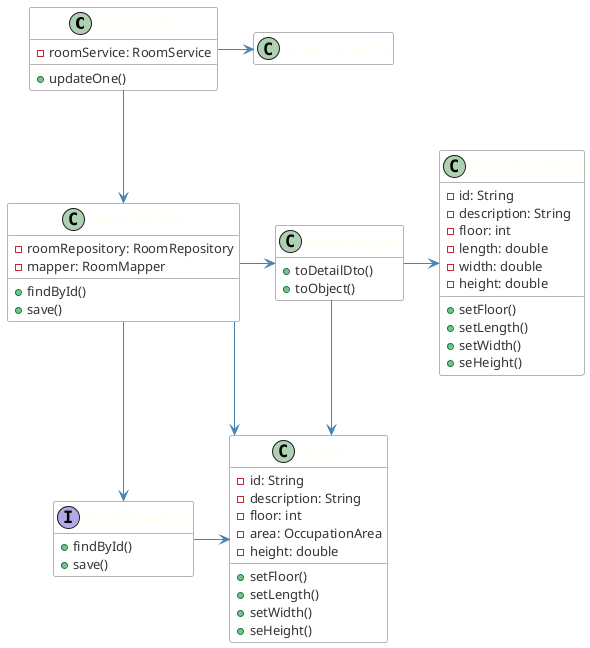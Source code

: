 @startuml
skinparam linetype ortho
hide empty members

skinparam class {
	ArrowColor SteelBlue
	BorderColor Dimgray
	HeaderBackgroundColor SteelBlue
	BackgroundColor White
	FontName Calibri bold
	AttributeFontColor #333
	AttributeFontName Calibri
	AttributeFontSize 13
	FontColor Ivory
	FontSize 15
}

class RoomCTRL{
- roomService: RoomService
+ updateOne()
}

class RoomService{
- roomRepository: RoomRepository
- mapper: RoomMapper

+ findById()
+ save()
}

class RoomMapper {
+ toDetailDto()
+ toObject()
}

Interface RoomRepository{

+ findById()
+ save()

}

class Room{
- id: String
- description: String
- floor: int
- area: OccupationArea
- height: double
+ setFloor()
+ setLength()
+ setWidth()
+ seHeight()
}

class RoomDetailDTO{
- id: String
- description: String
- floor: int
- length: double
- width: double
- height: double

+ setFloor()
+ setLength()
+ setWidth()
+ seHeight()

}

RoomCTRL --> RoomService
RoomCTRL -> ResponseEntity
RoomService -> RoomMapper
RoomService -> Room
RoomMapper -> RoomDetailDTO
RoomMapper --> Room
RoomService --> RoomRepository
RoomRepository -> Room


@enduml